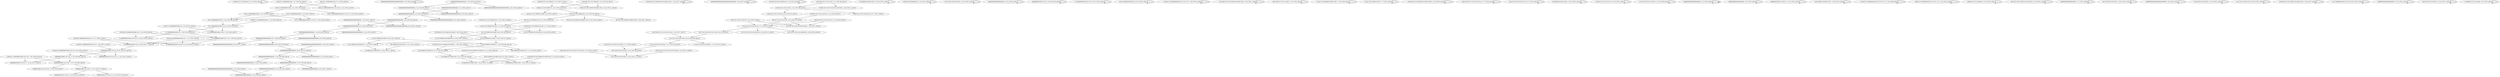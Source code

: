 digraph G {
    "010001101110110000101_2-23_COV:5_LEN:21" -> "010001101110110000101_2-23_COV:5_LEN:21";
    "11001011100000000010001101110_1-29_COV:6_LEN:29" -> "00000000100011011101_11-30_COV:184_LEN:20";
    "11001011100000000010001101110_1-29_COV:6_LEN:29" -> "00000000100011011101111_11-34_COV:12_LEN:23";
    "00000000000000000000000000000_1-30_COV:6_LEN:29" -> "00000000000000000000000000000_1-30_COV:6_LEN:29";
    "00000000000000000000_8-27_COV:220_LEN:20" -> "0000000000000000000000000_9-34_COV:11_LEN:25";
    "00000000000000000000_8-27_COV:220_LEN:20" -> "00000000000000000000_9-28_COV:210_LEN:20";
    "00000000000000000000_11-30_COV:206_LEN:20" -> "0000000000000000000000_12-34_COV:6_LEN:22";
    "00000000000000000000_11-30_COV:206_LEN:20" -> "000000000000000000000_12-32_COV:204_LEN:21";
    "00101111000000001000_3-22_COV:179_LEN:20" -> "010111100000000100010111011111_4-34_COV:8_LEN:30";
    "00101111000000001000_3-22_COV:179_LEN:20" -> "01011110000000010001_4-23_COV:169_LEN:20";
    "100100110111011000010_1-22_COV:13_LEN:21" -> "01001101110110000101_4-23_COV:143_LEN:20";
    "100100110111011000010_1-22_COV:13_LEN:21" -> "010011011101100001001000110011_4-34_COV:12_LEN:30";
    "00000000000000000000_6-25_COV:234_LEN:20" -> "000000000000000000000000000_7-34_COV:10_LEN:27";
    "00000000000000000000_6-25_COV:234_LEN:20" -> "00000000000000000000_7-26_COV:224_LEN:20";
    "1010100110111001000010101000110011_1-34_COV:7_LEN:34" -> "1010100110111001000010101000110011_1-34_COV:7_LEN:34";
    "01001101110110000101_4-23_COV:143_LEN:20" -> "10011011101100001011000_5-28_COV:5_LEN:23";
    "01001101110110000101_4-23_COV:143_LEN:20" -> "10011011101100001010_5-24_COV:139_LEN:20";
    "00000000000000000000000_1-24_COV:21_LEN:23" -> "00000000000000000000_6-25_COV:234_LEN:20";
    "00000000000000000000000_1-24_COV:21_LEN:23" -> "0000000000000000000000000000_6-34_COV:5_LEN:28";
    "000000000000000000000000000000000_1-34_COV:7_LEN:33" -> "000000000000000000000000000000000_1-34_COV:7_LEN:33";
    "01010011010101100001010_2-24_COV:5_LEN:23" -> "01010011010101100001010_2-24_COV:5_LEN:23";
    "1001100110121011101011011010100_1-32_COV:23_LEN:31" -> "101110101101101010011_14-34_COV:171_LEN:21";
    "010110111101110101101_3-25_COV:5_LEN:21" -> "011011110111010110110_7-27_COV:145_LEN:21";
    "010110111101110101101_3-25_COV:5_LEN:21" -> "0110111101110101101001010011_7-34_COV:7_LEN:28";
    "0110101101110101101101010_7-31_COV:6_LEN:25" -> "11011101011011010100_13-32_COV:138_LEN:20";
    "110011011110111010110_4-24_COV:132_LEN:21" -> "00110111101110101101_6-25_COV:137_LEN:20";
    "110010111100000000100_1-21_COV:160_LEN:21" -> "00101111000000001001101110111_3-32_COV:5_LEN:29";
    "110010111100000000100_1-21_COV:160_LEN:21" -> "00101111000000001000_3-22_COV:179_LEN:20";
    "011000000101000110011_14-34_COV:5_LEN:21" -> "011000000101000110011_14-34_COV:5_LEN:21";
    "100110011011011101011011010100_1-32_COV:12_LEN:30" -> "101110101101101010011_14-34_COV:171_LEN:21";
    "11001010110000000010_1-20_COV:5_LEN:20" -> "11001010110000000010_1-20_COV:5_LEN:20";
    "1010100110111011000010_1-22_COV:134_LEN:22" -> "01001101110110000101_4-23_COV:143_LEN:20";
    "1010100110111011000010_1-22_COV:134_LEN:22" -> "010011011101100001001000110011_4-34_COV:12_LEN:30";
    "10000000010001101110_10-29_COV:187_LEN:20" -> "00000000100011011101_11-30_COV:184_LEN:20";
    "10000000010001101110_10-29_COV:187_LEN:20" -> "00000000100011011101111_11-34_COV:12_LEN:23";
    "110011111000000001000110_1-25_COV:15_LEN:24" -> "11110000000010001101_7-26_COV:189_LEN:20";
    "110011111000000001000110_1-25_COV:15_LEN:24" -> "1111000000001000110110_7-29_COV:6_LEN:22";
    "00000000000000000000_4-23_COV:226_LEN:20" -> "00000000000000000000000000000_5-34_COV:8_LEN:29";
    "00000000000000000000_4-23_COV:226_LEN:20" -> "00000000000000000000_5-24_COV:219_LEN:20";
    "101110101100101010011_14-34_COV:5_LEN:21" -> "101110101100101010011_14-34_COV:5_LEN:21";
    "110010111000000001000110111_1-28_COV:11_LEN:27" -> "10000000010001101110_10-29_COV:187_LEN:20";
    "11000000001000110111_9-28_COV:177_LEN:20" -> "10000000010001101110_10-29_COV:187_LEN:20";
    "10111100000000100011_5-24_COV:169_LEN:20" -> "01111000000001000110_6-25_COV:176_LEN:20";
    "000000000000000000000_13-34_COV:5_LEN:21" -> "000000000000000000000_13-34_COV:5_LEN:21";
    "11001011100000000100011011_1-27_COV:5_LEN:26" -> "11000000001000110111_9-28_COV:177_LEN:20";
    "11001011100000000100011011_1-27_COV:5_LEN:26" -> "1100000000100011011011111_9-34_COV:13_LEN:25";
    "10010011011110111010110_1-24_COV:6_LEN:23" -> "00110111101110101101_6-25_COV:137_LEN:20";
    "000000000000000000000_2-22_COV:220_LEN:21" -> "00000000000000000000_4-23_COV:226_LEN:20";
    "000000000000000000000_2-22_COV:220_LEN:21" -> "0000000000000000000000000_4-29_COV:5_LEN:25";
    "10111011000010101000_9-28_COV:150_LEN:20" -> "011101100001010100010011_10-34_COV:7_LEN:24";
    "10111011000010101000_9-28_COV:150_LEN:20" -> "01110110000101010001_10-29_COV:151_LEN:20";
    "011011101100001010100_7-27_COV:147_LEN:21" -> "10111011000010101000_9-28_COV:150_LEN:20";
    "011011101100001010100_7-27_COV:147_LEN:21" -> "1011101100001010100110011_9-34_COV:8_LEN:25";
    "11110000000010001101_7-26_COV:189_LEN:20" -> "11100000000100011011011111_8-34_COV:13_LEN:26";
    "11110000000010001101_7-26_COV:189_LEN:20" -> "11100000000100011011_8-27_COV:183_LEN:20";
    "11011000010101000110_12-31_COV:145_LEN:20" -> "10110000101010001100_13-32_COV:156_LEN:20";
    "1110110000101010001001_11-33_COV:7_LEN:22" -> "01100001010100010011_14-34_COV:11_LEN:20";
    "1010110000101010001100_9-32_COV:5_LEN:22" -> "011000010101000110011_14-34_COV:172_LEN:21";
    "1010110000101010001100_9-32_COV:5_LEN:22" -> "01100001010100011001_14-34_COV:12_LEN:20";
    "11011101011011010100_13-32_COV:138_LEN:20" -> "101110101101101010011_14-34_COV:171_LEN:21";
    "10000000010011011101_10-30_COV:6_LEN:20" -> "10000000010011011101_10-30_COV:6_LEN:20";
    "101010011011011000010101000110_1-31_COV:6_LEN:30" -> "10110000101010001100_13-32_COV:156_LEN:20";
    "00000000000000000000000000000000_1-33_COV:6_LEN:32" -> "00000000000000000000_15-34_COV:205_LEN:20";
    "11100000001000110111011_8-31_COV:5_LEN:23" -> "11100000001000110111011_8-31_COV:5_LEN:23";
    "010111000000001000110_4-25_COV:5_LEN:21" -> "010111000000001000110_4-25_COV:5_LEN:21";
    "100110010111101110101101101_1-28_COV:7_LEN:27" -> "01111011101011011010_10-29_COV:140_LEN:20";
    "110010111100000000000110111011111_1-34_COV:13_LEN:33" -> "110010111100000000000110111011111_1-34_COV:13_LEN:33";
    "101010110111011000010101_1-25_COV:12_LEN:24" -> "011011101100001010100_7-27_COV:147_LEN:21";
    "101010011011101100010101000110011_1-34_COV:7_LEN:33" -> "101010011011101100010101000110011_1-34_COV:7_LEN:33";
    "1001100110111101110001_1-22_COV:5_LEN:22" -> "1001100110111101110001_1-22_COV:5_LEN:22";
    "00000000000000000000_14-33_COV:202_LEN:20" -> "00000000000000000000_15-34_COV:205_LEN:20";
    "01111011101011011010_10-29_COV:140_LEN:20" -> "11110111010110110100011_11-34_COV:12_LEN:23";
    "01111011101011011010_10-29_COV:140_LEN:20" -> "111101110101101101010_11-31_COV:128_LEN:21";
    "01111000000001000110_6-25_COV:176_LEN:20" -> "11110000000010001101_7-26_COV:189_LEN:20";
    "01111000000001000110_6-25_COV:176_LEN:20" -> "1111000000001000110110_7-29_COV:6_LEN:22";
    "10111101110101101101_9-28_COV:133_LEN:20" -> "01111011101011011010_10-29_COV:140_LEN:20";
    "011011101100000101000110011_7-34_COV:6_LEN:27" -> "011011101100000101000110011_7-34_COV:6_LEN:27";
    "01101110110000110100_7-27_COV:5_LEN:20" -> "01101110110000110100_7-27_COV:5_LEN:20";
    "20110000101010001001_13-33_COV:5_LEN:20" -> "01100001010100010011_14-34_COV:11_LEN:20";
    "01010011011101000010101000110011_2-34_COV:10_LEN:32" -> "01010011011101000010101000110011_2-34_COV:10_LEN:32";
    "10011001101111011010110110_1-27_COV:6_LEN:26" -> "10011001101111011010110110_1-27_COV:6_LEN:26";
    "1001101110111010110110_5-27_COV:5_LEN:22" -> "1001101110111010110110_5-27_COV:5_LEN:22";
    "01100001010100110011_14-34_COV:5_LEN:20" -> "01100001010100110011_14-34_COV:5_LEN:20";
    "11001001110000000010001101_1-26_COV:8_LEN:26" -> "11100000000100011011011111_8-34_COV:13_LEN:26";
    "11001001110000000010001101_1-26_COV:8_LEN:26" -> "11100000000100011011_8-27_COV:183_LEN:20";
    "111101110101101101010_11-31_COV:128_LEN:21" -> "11011101011011010100_13-32_COV:138_LEN:20";
    "00000000100011011101_11-30_COV:184_LEN:20" -> "0000000100011011101111_12-34_COV:7_LEN:22";
    "00000000100011011101_11-30_COV:184_LEN:20" -> "00000001000110111011_12-31_COV:180_LEN:20";
    "1100101111011101011011_4-26_COV:5_LEN:22" -> "1100101111011101011011_4-26_COV:5_LEN:22";
    "1110111010110111010011_12-34_COV:8_LEN:22" -> "1110111010110111010011_12-34_COV:8_LEN:22";
    "00110111011000010101_6-25_COV:136_LEN:20" -> "011011101100001010100_7-27_COV:147_LEN:21";
    "0000000000000000000000_1-23_COV:5_LEN:22" -> "0000000000000000000000_1-23_COV:5_LEN:22";
    "11001011110000000100011011101_1-30_COV:6_LEN:29" -> "0000000100011011101111_12-34_COV:7_LEN:22";
    "11001011110000000100011011101_1-30_COV:6_LEN:29" -> "00000001000110111011_12-31_COV:180_LEN:20";
    "110000111100000000100011_1-24_COV:6_LEN:24" -> "01111000000001000110_6-25_COV:176_LEN:20";
    "00110111101110101101_6-25_COV:137_LEN:20" -> "011011110111010110110_7-27_COV:145_LEN:21";
    "00110111101110101101_6-25_COV:137_LEN:20" -> "0110111101110101101001010011_7-34_COV:7_LEN:28";
    "00000000000000000000_5-24_COV:219_LEN:20" -> "00000000000000000000_6-25_COV:234_LEN:20";
    "00000000000000000000_5-24_COV:219_LEN:20" -> "0000000000000000000000000000_6-34_COV:5_LEN:28";
    "00000000000000000000_5-25_COV:5_LEN:20" -> "00000000000000000000_5-25_COV:5_LEN:20";
    "01100110111101110101_3-22_COV:138_LEN:20" -> "110011011110111010110_4-24_COV:132_LEN:21";
    "01100110111101110101_3-22_COV:138_LEN:20" -> "11001101111011101010110_4-27_COV:7_LEN:23";
    "000000010001101100111_12-32_COV:5_LEN:21" -> "000000010001101100111_12-32_COV:5_LEN:21";
    "1101100001101000110011_12-34_COV:5_LEN:22" -> "1101100001101000110011_12-34_COV:5_LEN:22";
    "100110110111101110101101_1-25_COV:9_LEN:24" -> "011011110111010110110_7-27_COV:145_LEN:21";
    "100110110111101110101101_1-25_COV:9_LEN:24" -> "0110111101110101101001010011_7-34_COV:7_LEN:28";
    "0010101100000000100011011_3-27_COV:5_LEN:25" -> "11000000001000110111_9-28_COV:177_LEN:20";
    "0010101100000000100011011_3-27_COV:5_LEN:25" -> "1100000000100011011011111_9-34_COV:13_LEN:25";
    "10101001101101100001010100011_1-30_COV:5_LEN:29" -> "11011000010101000110_12-31_COV:145_LEN:20";
    "10101001101101100001010100011_1-30_COV:5_LEN:29" -> "1101100001010100011011_12-34_COV:6_LEN:22";
    "00000000000000000000_7-26_COV:224_LEN:20" -> "00000000000000000000_8-27_COV:220_LEN:20";
    "00000000000000000000_7-26_COV:224_LEN:20" -> "00000000000000000000000000_8-34_COV:6_LEN:26";
    "101010010111011000010101000_1-28_COV:8_LEN:27" -> "011101100001010100010011_10-34_COV:7_LEN:24";
    "101010010111011000010101000_1-28_COV:8_LEN:27" -> "01110110000101010001_10-29_COV:151_LEN:20";
    "110010111100000001000110111011111_1-34_COV:8_LEN:33" -> "110010111100000001000110111011111_1-34_COV:8_LEN:33";
    "10010111100000000100110111011111_2-34_COV:5_LEN:32" -> "10010111100000000100110111011111_2-34_COV:5_LEN:32";
    "11110110000101010001_9-29_COV:5_LEN:20" -> "1110110000101010001001_11-33_COV:7_LEN:22";
    "11110110000101010001_9-29_COV:5_LEN:20" -> "11101100001010100011_11-30_COV:146_LEN:20";
    "100001101110110000101_3-23_COV:5_LEN:21" -> "100001101110110000101_3-23_COV:5_LEN:21";
    "00110111101110001101101010011_6-34_COV:5_LEN:29" -> "00110111101110001101101010011_6-34_COV:5_LEN:29";
    "000000000000000000000_1-22_COV:8_LEN:21" -> "00000000000000000000_4-23_COV:226_LEN:20";
    "000000000000000000000_1-22_COV:8_LEN:21" -> "0000000000000000000000000_4-29_COV:5_LEN:25";
    "11101100001010100011_11-30_COV:146_LEN:20" -> "11011000010101000110_12-31_COV:145_LEN:20";
    "11101100001010100011_11-30_COV:146_LEN:20" -> "1101100001010100011011_12-34_COV:6_LEN:22";
    "00000000000000000000_1-21_COV:5_LEN:20" -> "00000000000000000000_1-21_COV:5_LEN:20";
    "100110011011110111010_1-21_COV:140_LEN:21" -> "01100110111101110101_3-22_COV:138_LEN:20";
    "100110011011110111010_1-21_COV:140_LEN:21" -> "0110011011110111010101101010011_3-34_COV:12_LEN:31";
    "01110110000101010001_10-29_COV:151_LEN:20" -> "1110110000101010001001_11-33_COV:7_LEN:22";
    "01110110000101010001_10-29_COV:151_LEN:20" -> "11101100001010100011_11-30_COV:146_LEN:20";
    "10111010101101010011_14-34_COV:5_LEN:20" -> "10111010101101010011_14-34_COV:5_LEN:20";
    "00000000000000000000_1-20_COV:228_LEN:20" -> "000000000000000000000_2-22_COV:220_LEN:21";
    "00000000000000000000_1-20_COV:228_LEN:20" -> "00000000000000000000000000000000_2-34_COV:16_LEN:32";
    "00000001000110111011_12-31_COV:180_LEN:20" -> "0000001000110111011011_13-34_COV:6_LEN:22";
    "00000001000110111011_12-31_COV:180_LEN:20" -> "00000010001101110111_13-32_COV:173_LEN:20";
    "011011110111010110110_7-27_COV:145_LEN:21" -> "1011110111010110110010011_9-34_COV:12_LEN:25";
    "011011110111010110110_7-27_COV:145_LEN:21" -> "10111101110101101101_9-28_COV:133_LEN:20";
    "011011110111010110110_7-27_COV:145_LEN:21" -> "10111101110101101100010011_9-34_COV:6_LEN:26";
    "000000000000000000000000000_1-28_COV:5_LEN:27" -> "000000000000000000000000000_1-28_COV:5_LEN:27";
    "10111010110101010011_14-34_COV:5_LEN:20" -> "10111010110101010011_14-34_COV:5_LEN:20";
    "10010111100000000100_1-21_COV:8_LEN:20" -> "00101111000000001001101110111_3-32_COV:5_LEN:29";
    "10010111100000000100_1-21_COV:8_LEN:20" -> "00101111000000001000_3-22_COV:179_LEN:20";
    "10111101110101101110_9-29_COV:5_LEN:20" -> "10111101110101101110_9-29_COV:5_LEN:20";
    "01011110000000010001_4-23_COV:169_LEN:20" -> "10111100000000100011_5-24_COV:169_LEN:20";
    "01011110000000010001_4-23_COV:169_LEN:20" -> "10111100000000100010111011111_5-34_COV:8_LEN:29";
    "00000000000000000000_9-28_COV:210_LEN:20" -> "00000000000000000000_10-29_COV:211_LEN:20";
    "01010011011101100010101000110011_2-34_COV:7_LEN:32" -> "01010011011101100010101000110011_2-34_COV:7_LEN:32";
    "011110000000100011011101_6-30_COV:5_LEN:24" -> "011110000000100011011101_6-30_COV:5_LEN:24";
    "00000000000000000000000000_2-28_COV:5_LEN:26" -> "00000000000000000000_10-29_COV:211_LEN:20";
    "00000010001101110111_13-32_COV:173_LEN:20" -> "00000100011011101111_14-34_COV:14_LEN:20";
    "00000010001101110111_13-32_COV:173_LEN:20" -> "000001000110111011111_14-34_COV:158_LEN:21";
    "10110000101010001100_13-32_COV:156_LEN:20" -> "011000010101000110011_14-34_COV:172_LEN:21";
    "10110000101010001100_13-32_COV:156_LEN:20" -> "01100001010100011001_14-34_COV:12_LEN:20";
    "0000000000000000000000_12-34_COV:5_LEN:22" -> "0000000000000000000000_12-34_COV:5_LEN:22";
    "1010100110120110000101010001100_1-32_COV:24_LEN:31" -> "011000010101000110011_14-34_COV:172_LEN:21";
    "1010100110120110000101010001100_1-32_COV:24_LEN:31" -> "01100001010100011001_14-34_COV:12_LEN:20";
    "0101001011101100001010100_2-27_COV:8_LEN:25" -> "10111011000010101000_9-28_COV:150_LEN:20";
    "0101001011101100001010100_2-27_COV:8_LEN:25" -> "1011101100001010100110011_9-34_COV:8_LEN:25";
    "000000000000000000000_12-32_COV:204_LEN:21" -> "00000000000000000000_14-33_COV:202_LEN:20";
    "000000000000000000000_12-32_COV:204_LEN:21" -> "00000000000000000000_14-34_COV:7_LEN:20";
    "10110101101101010011_14-34_COV:7_LEN:20" -> "10110101101101010011_14-34_COV:7_LEN:20";
    "10100001101110110000_1-20_COV:5_LEN:20" -> "10100001101110110000_1-20_COV:5_LEN:20";
    "0000000000000000000000_1-23_COV:5_LEN:22" -> "0000000000000000000000_1-23_COV:5_LEN:22";
    "00000000000000000000_10-29_COV:211_LEN:20" -> "00000000000000000000_11-30_COV:206_LEN:20";
    "00000000000000000000_10-29_COV:211_LEN:20" -> "00000000000000000000000_11-34_COV:6_LEN:23";
    "11100000000100011011_8-27_COV:183_LEN:20" -> "11000000001000110111_9-28_COV:177_LEN:20";
    "11100000000100011011_8-27_COV:183_LEN:20" -> "1100000000100011011011111_9-34_COV:13_LEN:25";
    "11011110000000010001_4-23_COV:5_LEN:20" -> "10111100000000100011_5-24_COV:169_LEN:20";
    "11011110000000010001_4-23_COV:5_LEN:20" -> "10111100000000100010111011111_5-34_COV:8_LEN:29";
    "10011011101100001010_5-24_COV:139_LEN:20" -> "00110111011000010100000110011_6-34_COV:5_LEN:29";
    "10011011101100001010_5-24_COV:139_LEN:20" -> "0011011101100001010000110011_6-34_COV:7_LEN:28";
    "10011011101100001010_5-24_COV:139_LEN:20" -> "00110111011000010101_6-25_COV:136_LEN:20";
}
